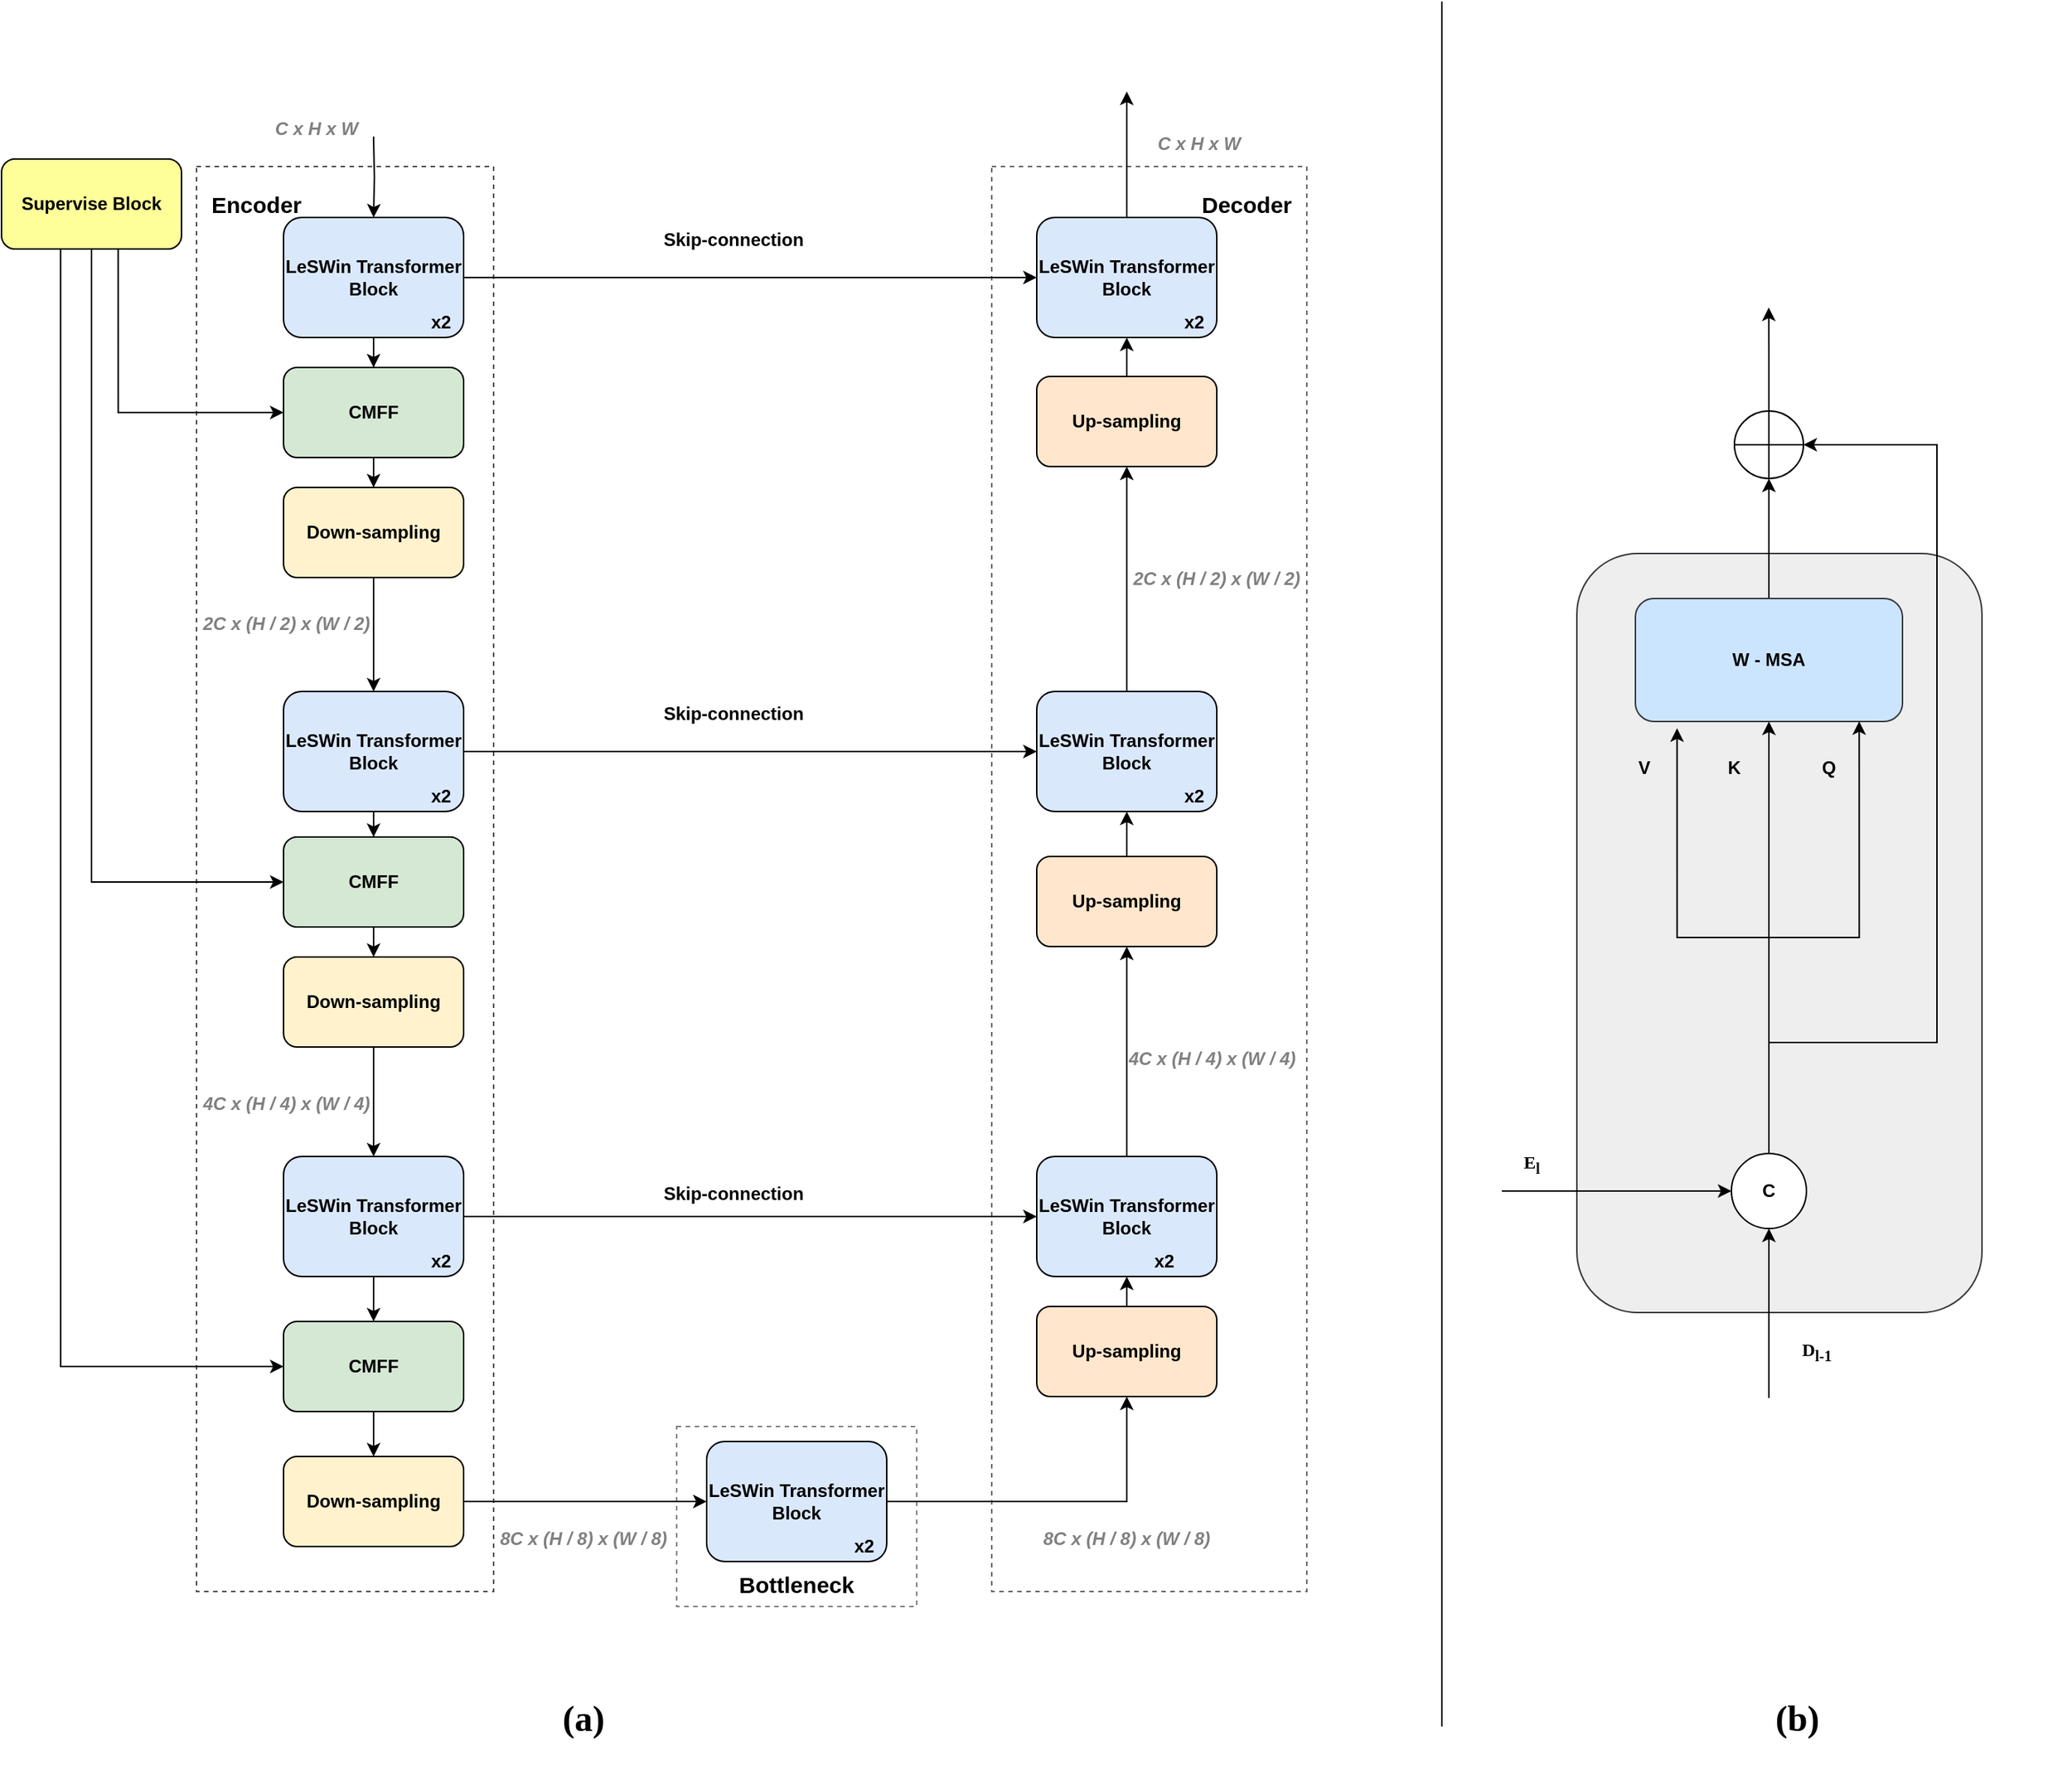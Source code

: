 <mxfile version="15.7.0" type="github">
  <diagram id="IXwqXhgnDkeGvteRUH3C" name="第 1 页">
    <mxGraphModel dx="2557" dy="2081" grid="1" gridSize="10" guides="1" tooltips="1" connect="1" arrows="1" fold="1" page="1" pageScale="1" pageWidth="827" pageHeight="1169" math="0" shadow="0">
      <root>
        <mxCell id="0" />
        <mxCell id="1" parent="0" />
        <mxCell id="qP3GUEBRzNVfUEcZbBKY-33" value="" style="rounded=1;whiteSpace=wrap;html=1;strokeColor=#36393d;fillColor=#eeeeee;fontStyle=1" vertex="1" parent="1">
          <mxGeometry x="1010" y="278" width="270" height="506" as="geometry" />
        </mxCell>
        <mxCell id="MLV8fCWVCvASni8vyX7m-54" value="" style="rounded=0;whiteSpace=wrap;html=1;shadow=0;glass=0;labelBackgroundColor=none;sketch=0;fontColor=default;strokeColor=#4D4D4D;fillColor=none;dashed=1;fontStyle=1" parent="1" vertex="1">
          <mxGeometry x="90" y="20" width="198" height="950" as="geometry" />
        </mxCell>
        <mxCell id="MLV8fCWVCvASni8vyX7m-61" value="" style="rounded=0;whiteSpace=wrap;html=1;shadow=0;glass=0;labelBackgroundColor=none;sketch=0;fontColor=default;strokeColor=#808080;fillColor=none;dashed=1;fontStyle=1" parent="1" vertex="1">
          <mxGeometry x="410" y="860" width="160" height="120" as="geometry" />
        </mxCell>
        <mxCell id="MLV8fCWVCvASni8vyX7m-59" value="" style="rounded=0;whiteSpace=wrap;html=1;shadow=0;glass=0;labelBackgroundColor=none;sketch=0;fontColor=default;strokeColor=#666666;fillColor=none;dashed=1;fontStyle=1" parent="1" vertex="1">
          <mxGeometry x="620" y="20" width="210" height="950" as="geometry" />
        </mxCell>
        <mxCell id="MLV8fCWVCvASni8vyX7m-4" value="" style="edgeStyle=orthogonalEdgeStyle;rounded=0;orthogonalLoop=1;jettySize=auto;html=1;fontColor=default;strokeColor=default;labelBackgroundColor=default;fontStyle=1" parent="1" target="MLV8fCWVCvASni8vyX7m-3" edge="1">
          <mxGeometry relative="1" as="geometry">
            <mxPoint x="208" as="sourcePoint" />
          </mxGeometry>
        </mxCell>
        <mxCell id="MLV8fCWVCvASni8vyX7m-51" style="edgeStyle=orthogonalEdgeStyle;rounded=0;orthogonalLoop=1;jettySize=auto;html=1;exitX=1;exitY=0.5;exitDx=0;exitDy=0;labelBackgroundColor=default;fontColor=default;startArrow=none;startFill=0;endArrow=classic;endFill=1;strokeColor=default;fontStyle=1" parent="1" source="MLV8fCWVCvASni8vyX7m-3" target="MLV8fCWVCvASni8vyX7m-34" edge="1">
          <mxGeometry relative="1" as="geometry" />
        </mxCell>
        <mxCell id="qP3GUEBRzNVfUEcZbBKY-15" value="" style="edgeStyle=orthogonalEdgeStyle;rounded=0;orthogonalLoop=1;jettySize=auto;html=1;fontStyle=1" edge="1" parent="1" source="MLV8fCWVCvASni8vyX7m-3" target="qP3GUEBRzNVfUEcZbBKY-14">
          <mxGeometry relative="1" as="geometry" />
        </mxCell>
        <mxCell id="MLV8fCWVCvASni8vyX7m-3" value="&lt;span&gt;LeSWin Transformer Block&lt;/span&gt;" style="rounded=1;whiteSpace=wrap;html=1;fillColor=#dae8fc;strokeColor=#000000;shadow=0;glass=0;sketch=0;labelBackgroundColor=none;fontColor=default;fontStyle=1" parent="1" vertex="1">
          <mxGeometry x="148" y="54" width="120" height="80" as="geometry" />
        </mxCell>
        <mxCell id="MLV8fCWVCvASni8vyX7m-5" value="x2" style="text;html=1;strokeColor=none;fillColor=none;align=center;verticalAlign=middle;whiteSpace=wrap;rounded=0;shadow=0;glass=0;sketch=0;fontColor=default;labelBackgroundColor=none;fontStyle=1" parent="1" vertex="1">
          <mxGeometry x="238" y="114" width="30" height="20" as="geometry" />
        </mxCell>
        <mxCell id="MLV8fCWVCvASni8vyX7m-52" style="edgeStyle=orthogonalEdgeStyle;rounded=0;orthogonalLoop=1;jettySize=auto;html=1;exitX=1;exitY=0.5;exitDx=0;exitDy=0;entryX=0;entryY=0.5;entryDx=0;entryDy=0;labelBackgroundColor=default;fontColor=default;startArrow=none;startFill=0;endArrow=classic;endFill=1;strokeColor=default;fontStyle=1" parent="1" source="MLV8fCWVCvASni8vyX7m-6" target="MLV8fCWVCvASni8vyX7m-32" edge="1">
          <mxGeometry relative="1" as="geometry" />
        </mxCell>
        <mxCell id="qP3GUEBRzNVfUEcZbBKY-18" value="" style="edgeStyle=orthogonalEdgeStyle;rounded=0;orthogonalLoop=1;jettySize=auto;html=1;fontStyle=1" edge="1" parent="1" source="MLV8fCWVCvASni8vyX7m-6" target="qP3GUEBRzNVfUEcZbBKY-17">
          <mxGeometry relative="1" as="geometry" />
        </mxCell>
        <mxCell id="MLV8fCWVCvASni8vyX7m-53" style="edgeStyle=orthogonalEdgeStyle;rounded=0;orthogonalLoop=1;jettySize=auto;html=1;exitX=1;exitY=0.5;exitDx=0;exitDy=0;entryX=0;entryY=0.5;entryDx=0;entryDy=0;labelBackgroundColor=default;fontColor=default;startArrow=none;startFill=0;endArrow=classic;endFill=1;strokeColor=default;fontStyle=1" parent="1" source="MLV8fCWVCvASni8vyX7m-10" target="MLV8fCWVCvASni8vyX7m-30" edge="1">
          <mxGeometry relative="1" as="geometry" />
        </mxCell>
        <mxCell id="qP3GUEBRzNVfUEcZbBKY-25" value="" style="edgeStyle=orthogonalEdgeStyle;rounded=0;orthogonalLoop=1;jettySize=auto;html=1;fontStyle=1" edge="1" parent="1" source="MLV8fCWVCvASni8vyX7m-10" target="qP3GUEBRzNVfUEcZbBKY-24">
          <mxGeometry relative="1" as="geometry" />
        </mxCell>
        <mxCell id="MLV8fCWVCvASni8vyX7m-10" value="&lt;span&gt;LeSWin Transformer Block&lt;/span&gt;" style="rounded=1;whiteSpace=wrap;html=1;fillColor=#dae8fc;strokeColor=default;shadow=0;glass=0;sketch=0;labelBackgroundColor=none;fontColor=default;fontStyle=1" parent="1" vertex="1">
          <mxGeometry x="148" y="680" width="120" height="80" as="geometry" />
        </mxCell>
        <mxCell id="MLV8fCWVCvASni8vyX7m-11" value="x2" style="text;html=1;strokeColor=none;fillColor=none;align=center;verticalAlign=middle;whiteSpace=wrap;rounded=0;shadow=0;glass=0;sketch=0;fontColor=default;labelBackgroundColor=none;fontStyle=1" parent="1" vertex="1">
          <mxGeometry x="238" y="740" width="30" height="20" as="geometry" />
        </mxCell>
        <mxCell id="MLV8fCWVCvASni8vyX7m-21" style="edgeStyle=orthogonalEdgeStyle;rounded=0;orthogonalLoop=1;jettySize=auto;html=1;exitX=0.5;exitY=1;exitDx=0;exitDy=0;labelBackgroundColor=default;fontColor=default;strokeColor=default;fontStyle=1" parent="1" source="MLV8fCWVCvASni8vyX7m-13" target="MLV8fCWVCvASni8vyX7m-6" edge="1">
          <mxGeometry relative="1" as="geometry" />
        </mxCell>
        <mxCell id="MLV8fCWVCvASni8vyX7m-13" value="Down-sampling" style="rounded=1;whiteSpace=wrap;html=1;shadow=0;glass=0;labelBackgroundColor=none;sketch=0;strokeColor=#000000;fillColor=#fff2cc;fontColor=default;fontStyle=1" parent="1" vertex="1">
          <mxGeometry x="148" y="234" width="120" height="60" as="geometry" />
        </mxCell>
        <mxCell id="MLV8fCWVCvASni8vyX7m-20" style="edgeStyle=orthogonalEdgeStyle;rounded=0;orthogonalLoop=1;jettySize=auto;html=1;exitX=0.5;exitY=1;exitDx=0;exitDy=0;labelBackgroundColor=default;fontColor=default;strokeColor=default;fontStyle=1" parent="1" source="MLV8fCWVCvASni8vyX7m-15" target="MLV8fCWVCvASni8vyX7m-10" edge="1">
          <mxGeometry relative="1" as="geometry" />
        </mxCell>
        <mxCell id="MLV8fCWVCvASni8vyX7m-15" value="Down-sampling" style="rounded=1;whiteSpace=wrap;html=1;shadow=0;glass=0;labelBackgroundColor=none;sketch=0;strokeColor=#000000;fillColor=#fff2cc;fontColor=default;fontStyle=1" parent="1" vertex="1">
          <mxGeometry x="148" y="547" width="120" height="60" as="geometry" />
        </mxCell>
        <mxCell id="MLV8fCWVCvASni8vyX7m-27" style="edgeStyle=orthogonalEdgeStyle;rounded=0;orthogonalLoop=1;jettySize=auto;html=1;exitX=1;exitY=0.5;exitDx=0;exitDy=0;labelBackgroundColor=default;fontColor=default;startArrow=none;startFill=0;endArrow=classic;endFill=1;strokeColor=default;fontStyle=1" parent="1" source="MLV8fCWVCvASni8vyX7m-18" target="MLV8fCWVCvASni8vyX7m-25" edge="1">
          <mxGeometry relative="1" as="geometry" />
        </mxCell>
        <mxCell id="MLV8fCWVCvASni8vyX7m-18" value="Down-sampling" style="rounded=1;whiteSpace=wrap;html=1;shadow=0;glass=0;labelBackgroundColor=none;sketch=0;strokeColor=#000000;fillColor=#fff2cc;fontColor=default;fontStyle=1" parent="1" vertex="1">
          <mxGeometry x="148" y="880" width="120" height="60" as="geometry" />
        </mxCell>
        <mxCell id="MLV8fCWVCvASni8vyX7m-22" value="&lt;i&gt;&lt;font&gt;C x H x W&lt;/font&gt;&lt;/i&gt;" style="text;html=1;strokeColor=none;fillColor=none;align=center;verticalAlign=middle;whiteSpace=wrap;rounded=0;shadow=0;glass=0;labelBackgroundColor=none;sketch=0;fontColor=#808080;fontStyle=1" parent="1" vertex="1">
          <mxGeometry x="140" y="-20" width="60" height="30" as="geometry" />
        </mxCell>
        <mxCell id="MLV8fCWVCvASni8vyX7m-29" style="edgeStyle=orthogonalEdgeStyle;rounded=0;orthogonalLoop=1;jettySize=auto;html=1;exitX=1;exitY=0.5;exitDx=0;exitDy=0;labelBackgroundColor=default;fontColor=default;startArrow=none;startFill=0;endArrow=classic;endFill=1;strokeColor=default;fontStyle=1" parent="1" source="MLV8fCWVCvASni8vyX7m-25" target="MLV8fCWVCvASni8vyX7m-28" edge="1">
          <mxGeometry relative="1" as="geometry" />
        </mxCell>
        <mxCell id="MLV8fCWVCvASni8vyX7m-25" value="&lt;span&gt;LeSWin Transformer Block&lt;/span&gt;" style="rounded=1;whiteSpace=wrap;html=1;fillColor=#dae8fc;strokeColor=default;shadow=0;glass=0;sketch=0;labelBackgroundColor=none;fontColor=default;fontStyle=1" parent="1" vertex="1">
          <mxGeometry x="430" y="870" width="120" height="80" as="geometry" />
        </mxCell>
        <mxCell id="MLV8fCWVCvASni8vyX7m-26" value="x2" style="text;html=1;strokeColor=none;fillColor=none;align=center;verticalAlign=middle;whiteSpace=wrap;rounded=0;shadow=0;glass=0;sketch=0;fontColor=default;labelBackgroundColor=none;fontStyle=1" parent="1" vertex="1">
          <mxGeometry x="520" y="930" width="30" height="20" as="geometry" />
        </mxCell>
        <mxCell id="MLV8fCWVCvASni8vyX7m-37" style="edgeStyle=orthogonalEdgeStyle;rounded=0;orthogonalLoop=1;jettySize=auto;html=1;exitX=0.5;exitY=0;exitDx=0;exitDy=0;entryX=0.5;entryY=1;entryDx=0;entryDy=0;labelBackgroundColor=default;fontColor=default;startArrow=none;startFill=0;endArrow=classic;endFill=1;strokeColor=default;fontStyle=1" parent="1" source="MLV8fCWVCvASni8vyX7m-28" target="MLV8fCWVCvASni8vyX7m-30" edge="1">
          <mxGeometry relative="1" as="geometry" />
        </mxCell>
        <mxCell id="MLV8fCWVCvASni8vyX7m-28" value="Up-sampling" style="rounded=1;whiteSpace=wrap;html=1;shadow=0;glass=0;labelBackgroundColor=none;sketch=0;strokeColor=#000000;fillColor=#ffe6cc;fontColor=default;fontStyle=1" parent="1" vertex="1">
          <mxGeometry x="650" y="780" width="120" height="60" as="geometry" />
        </mxCell>
        <mxCell id="MLV8fCWVCvASni8vyX7m-39" style="edgeStyle=orthogonalEdgeStyle;rounded=0;orthogonalLoop=1;jettySize=auto;html=1;exitX=0.5;exitY=0;exitDx=0;exitDy=0;labelBackgroundColor=default;fontColor=default;startArrow=none;startFill=0;endArrow=classic;endFill=1;strokeColor=default;fontStyle=1" parent="1" source="MLV8fCWVCvASni8vyX7m-30" target="MLV8fCWVCvASni8vyX7m-38" edge="1">
          <mxGeometry relative="1" as="geometry" />
        </mxCell>
        <mxCell id="MLV8fCWVCvASni8vyX7m-30" value="&lt;span&gt;LeSWin Transformer Block&lt;/span&gt;" style="rounded=1;whiteSpace=wrap;html=1;fillColor=#dae8fc;strokeColor=default;shadow=0;glass=0;sketch=0;labelBackgroundColor=none;fontColor=default;fontStyle=1" parent="1" vertex="1">
          <mxGeometry x="650" y="680" width="120" height="80" as="geometry" />
        </mxCell>
        <mxCell id="MLV8fCWVCvASni8vyX7m-31" value="x2" style="text;html=1;strokeColor=none;fillColor=none;align=center;verticalAlign=middle;whiteSpace=wrap;rounded=0;shadow=0;glass=0;sketch=0;fontColor=default;labelBackgroundColor=none;fontStyle=1" parent="1" vertex="1">
          <mxGeometry x="720" y="740" width="30" height="20" as="geometry" />
        </mxCell>
        <mxCell id="MLV8fCWVCvASni8vyX7m-43" style="edgeStyle=orthogonalEdgeStyle;rounded=0;orthogonalLoop=1;jettySize=auto;html=1;exitX=0.5;exitY=0;exitDx=0;exitDy=0;entryX=0.5;entryY=1;entryDx=0;entryDy=0;labelBackgroundColor=default;fontColor=default;startArrow=none;startFill=0;endArrow=classic;endFill=1;strokeColor=default;fontStyle=1" parent="1" source="MLV8fCWVCvASni8vyX7m-32" target="MLV8fCWVCvASni8vyX7m-41" edge="1">
          <mxGeometry relative="1" as="geometry" />
        </mxCell>
        <mxCell id="MLV8fCWVCvASni8vyX7m-32" value="&lt;span&gt;LeSWin Transformer Block&lt;/span&gt;" style="rounded=1;whiteSpace=wrap;html=1;fillColor=#dae8fc;strokeColor=default;shadow=0;glass=0;sketch=0;labelBackgroundColor=none;fontColor=default;fontStyle=1" parent="1" vertex="1">
          <mxGeometry x="650" y="370" width="120" height="80" as="geometry" />
        </mxCell>
        <mxCell id="MLV8fCWVCvASni8vyX7m-33" value="x2" style="text;html=1;strokeColor=none;fillColor=none;align=center;verticalAlign=middle;whiteSpace=wrap;rounded=0;shadow=0;glass=0;sketch=0;fontColor=default;labelBackgroundColor=none;fontStyle=1" parent="1" vertex="1">
          <mxGeometry x="740" y="430" width="30" height="20" as="geometry" />
        </mxCell>
        <mxCell id="MLV8fCWVCvASni8vyX7m-44" style="edgeStyle=orthogonalEdgeStyle;rounded=0;orthogonalLoop=1;jettySize=auto;html=1;exitX=0.5;exitY=0;exitDx=0;exitDy=0;labelBackgroundColor=default;fontColor=default;startArrow=none;startFill=0;endArrow=classic;endFill=1;strokeColor=default;fontStyle=1" parent="1" source="MLV8fCWVCvASni8vyX7m-34" edge="1">
          <mxGeometry relative="1" as="geometry">
            <mxPoint x="710" y="-30" as="targetPoint" />
          </mxGeometry>
        </mxCell>
        <mxCell id="MLV8fCWVCvASni8vyX7m-34" value="&lt;span&gt;LeSWin Transformer Block&lt;/span&gt;" style="rounded=1;whiteSpace=wrap;html=1;fillColor=#dae8fc;strokeColor=default;shadow=0;glass=0;sketch=0;labelBackgroundColor=none;fontColor=default;fontStyle=1" parent="1" vertex="1">
          <mxGeometry x="650" y="54" width="120" height="80" as="geometry" />
        </mxCell>
        <mxCell id="MLV8fCWVCvASni8vyX7m-35" value="x2" style="text;html=1;strokeColor=none;fillColor=none;align=center;verticalAlign=middle;whiteSpace=wrap;rounded=0;shadow=0;glass=0;sketch=0;fontColor=default;labelBackgroundColor=none;fontStyle=1" parent="1" vertex="1">
          <mxGeometry x="740" y="114" width="30" height="20" as="geometry" />
        </mxCell>
        <mxCell id="MLV8fCWVCvASni8vyX7m-40" style="edgeStyle=orthogonalEdgeStyle;rounded=0;orthogonalLoop=1;jettySize=auto;html=1;exitX=0.5;exitY=0;exitDx=0;exitDy=0;entryX=0.5;entryY=1;entryDx=0;entryDy=0;labelBackgroundColor=default;fontColor=default;startArrow=none;startFill=0;endArrow=classic;endFill=1;strokeColor=default;fontStyle=1" parent="1" source="MLV8fCWVCvASni8vyX7m-38" target="MLV8fCWVCvASni8vyX7m-32" edge="1">
          <mxGeometry relative="1" as="geometry" />
        </mxCell>
        <mxCell id="MLV8fCWVCvASni8vyX7m-38" value="Up-sampling" style="rounded=1;whiteSpace=wrap;html=1;shadow=0;glass=0;labelBackgroundColor=none;sketch=0;strokeColor=#000000;fillColor=#ffe6cc;fontColor=default;fontStyle=1" parent="1" vertex="1">
          <mxGeometry x="650" y="480" width="120" height="60" as="geometry" />
        </mxCell>
        <mxCell id="MLV8fCWVCvASni8vyX7m-42" style="edgeStyle=orthogonalEdgeStyle;rounded=0;orthogonalLoop=1;jettySize=auto;html=1;exitX=0.5;exitY=0;exitDx=0;exitDy=0;entryX=0.5;entryY=1;entryDx=0;entryDy=0;labelBackgroundColor=default;fontColor=default;startArrow=none;startFill=0;endArrow=classic;endFill=1;strokeColor=default;fontStyle=1" parent="1" source="MLV8fCWVCvASni8vyX7m-41" target="MLV8fCWVCvASni8vyX7m-34" edge="1">
          <mxGeometry relative="1" as="geometry" />
        </mxCell>
        <mxCell id="MLV8fCWVCvASni8vyX7m-41" value="&lt;span&gt;Up-sampling&lt;/span&gt;" style="rounded=1;whiteSpace=wrap;html=1;shadow=0;glass=0;labelBackgroundColor=none;sketch=0;strokeColor=#000000;fillColor=#ffe6cc;fontColor=default;fontStyle=1" parent="1" vertex="1">
          <mxGeometry x="650" y="160" width="120" height="60" as="geometry" />
        </mxCell>
        <mxCell id="MLV8fCWVCvASni8vyX7m-57" value="&lt;span&gt;&lt;font style=&quot;font-size: 15px&quot;&gt;Encoder&lt;/font&gt;&lt;/span&gt;" style="text;html=1;strokeColor=none;fillColor=none;align=center;verticalAlign=middle;whiteSpace=wrap;rounded=0;shadow=0;glass=0;dashed=1;labelBackgroundColor=none;sketch=0;fontColor=default;fontStyle=1" parent="1" vertex="1">
          <mxGeometry x="90" y="20" width="80" height="50" as="geometry" />
        </mxCell>
        <mxCell id="MLV8fCWVCvASni8vyX7m-60" value="&lt;span&gt;&lt;font style=&quot;font-size: 15px&quot;&gt;Decoder&lt;/font&gt;&lt;/span&gt;" style="text;html=1;strokeColor=none;fillColor=none;align=center;verticalAlign=middle;whiteSpace=wrap;rounded=0;shadow=0;glass=0;dashed=1;labelBackgroundColor=none;sketch=0;fontColor=default;fontStyle=1" parent="1" vertex="1">
          <mxGeometry x="750" y="20" width="80" height="50" as="geometry" />
        </mxCell>
        <mxCell id="MLV8fCWVCvASni8vyX7m-62" value="&lt;span style=&quot;font-size: 15px&quot;&gt;&lt;span&gt;Bottleneck&lt;/span&gt;&lt;/span&gt;" style="text;html=1;strokeColor=none;fillColor=none;align=center;verticalAlign=middle;whiteSpace=wrap;rounded=0;shadow=0;glass=0;dashed=1;labelBackgroundColor=none;sketch=0;fontColor=default;fontStyle=1" parent="1" vertex="1">
          <mxGeometry x="450" y="950" width="80" height="30" as="geometry" />
        </mxCell>
        <mxCell id="qP3GUEBRzNVfUEcZbBKY-1" value="&lt;i&gt;&lt;font&gt;&lt;span&gt;2C x (H / 2) x (W / 2)&lt;/span&gt;&lt;/font&gt;&lt;/i&gt;" style="text;html=1;strokeColor=none;fillColor=none;align=center;verticalAlign=middle;whiteSpace=wrap;rounded=0;shadow=0;glass=0;labelBackgroundColor=none;sketch=0;fontColor=#808080;fontStyle=1" vertex="1" parent="1">
          <mxGeometry x="90" y="310" width="120" height="30" as="geometry" />
        </mxCell>
        <mxCell id="qP3GUEBRzNVfUEcZbBKY-3" value="&lt;i&gt;&lt;font&gt;4C x (H / 4) x (W / 4)&lt;/font&gt;&lt;/i&gt;" style="text;html=1;strokeColor=none;fillColor=none;align=center;verticalAlign=middle;whiteSpace=wrap;rounded=0;shadow=0;glass=0;labelBackgroundColor=none;sketch=0;fontColor=#808080;fontStyle=1" vertex="1" parent="1">
          <mxGeometry x="90" y="630" width="120" height="30" as="geometry" />
        </mxCell>
        <mxCell id="qP3GUEBRzNVfUEcZbBKY-4" value="&lt;i&gt;&lt;font&gt;8C x (H / 8) x (W / 8)&lt;/font&gt;&lt;/i&gt;" style="text;html=1;strokeColor=none;fillColor=none;align=center;verticalAlign=middle;whiteSpace=wrap;rounded=0;shadow=0;glass=0;labelBackgroundColor=none;sketch=0;fontColor=#808080;fontStyle=1" vertex="1" parent="1">
          <mxGeometry x="288" y="920" width="120" height="30" as="geometry" />
        </mxCell>
        <mxCell id="qP3GUEBRzNVfUEcZbBKY-6" value="&lt;i&gt;&lt;font&gt;4C x (H / 4) x (W / 4)&lt;/font&gt;&lt;/i&gt;" style="text;html=1;strokeColor=none;fillColor=none;align=center;verticalAlign=middle;whiteSpace=wrap;rounded=0;shadow=0;glass=0;labelBackgroundColor=none;sketch=0;fontColor=#808080;fontStyle=1" vertex="1" parent="1">
          <mxGeometry x="707" y="600" width="120" height="30" as="geometry" />
        </mxCell>
        <mxCell id="qP3GUEBRzNVfUEcZbBKY-7" value="&lt;i&gt;&lt;font&gt;2C x (H / 2) x (W / 2)&lt;/font&gt;&lt;/i&gt;" style="text;html=1;strokeColor=none;fillColor=none;align=center;verticalAlign=middle;whiteSpace=wrap;rounded=0;shadow=0;glass=0;labelBackgroundColor=none;sketch=0;fontColor=#808080;fontStyle=1" vertex="1" parent="1">
          <mxGeometry x="710" y="280" width="120" height="30" as="geometry" />
        </mxCell>
        <mxCell id="qP3GUEBRzNVfUEcZbBKY-8" value="&lt;i&gt;&lt;font&gt;C x H x W&amp;nbsp;&lt;/font&gt;&lt;/i&gt;" style="text;html=1;strokeColor=none;fillColor=none;align=center;verticalAlign=middle;whiteSpace=wrap;rounded=0;shadow=0;glass=0;labelBackgroundColor=none;sketch=0;fontColor=#808080;fontStyle=1" vertex="1" parent="1">
          <mxGeometry x="700" y="-10" width="120" height="30" as="geometry" />
        </mxCell>
        <mxCell id="qP3GUEBRzNVfUEcZbBKY-9" value="&lt;span&gt;Skip-connection&lt;/span&gt;" style="text;html=1;strokeColor=none;fillColor=none;align=center;verticalAlign=middle;whiteSpace=wrap;rounded=0;fontStyle=1" vertex="1" parent="1">
          <mxGeometry x="388" y="370" width="120" height="30" as="geometry" />
        </mxCell>
        <mxCell id="qP3GUEBRzNVfUEcZbBKY-10" value="Skip-connection" style="text;html=1;strokeColor=none;fillColor=none;align=center;verticalAlign=middle;whiteSpace=wrap;rounded=0;fontStyle=1" vertex="1" parent="1">
          <mxGeometry x="388" y="690" width="120" height="30" as="geometry" />
        </mxCell>
        <mxCell id="qP3GUEBRzNVfUEcZbBKY-11" value="&lt;span&gt;Skip-connection&lt;/span&gt;" style="text;html=1;strokeColor=none;fillColor=none;align=center;verticalAlign=middle;whiteSpace=wrap;rounded=0;fontStyle=1" vertex="1" parent="1">
          <mxGeometry x="388" y="54" width="120" height="30" as="geometry" />
        </mxCell>
        <mxCell id="qP3GUEBRzNVfUEcZbBKY-13" value="" style="endArrow=none;html=1;rounded=0;fontStyle=1" edge="1" parent="1">
          <mxGeometry width="50" height="50" relative="1" as="geometry">
            <mxPoint x="920" y="1060" as="sourcePoint" />
            <mxPoint x="920" y="-90" as="targetPoint" />
          </mxGeometry>
        </mxCell>
        <mxCell id="qP3GUEBRzNVfUEcZbBKY-16" value="" style="edgeStyle=orthogonalEdgeStyle;rounded=0;orthogonalLoop=1;jettySize=auto;html=1;fontStyle=1" edge="1" parent="1" source="qP3GUEBRzNVfUEcZbBKY-14" target="MLV8fCWVCvASni8vyX7m-13">
          <mxGeometry relative="1" as="geometry" />
        </mxCell>
        <mxCell id="qP3GUEBRzNVfUEcZbBKY-28" style="edgeStyle=orthogonalEdgeStyle;rounded=0;orthogonalLoop=1;jettySize=auto;html=1;exitX=0;exitY=0.5;exitDx=0;exitDy=0;startArrow=classic;startFill=1;endArrow=none;endFill=0;entryX=0.648;entryY=1.007;entryDx=0;entryDy=0;entryPerimeter=0;fontStyle=1" edge="1" parent="1" source="qP3GUEBRzNVfUEcZbBKY-14" target="qP3GUEBRzNVfUEcZbBKY-31">
          <mxGeometry relative="1" as="geometry">
            <mxPoint x="50" y="40" as="targetPoint" />
          </mxGeometry>
        </mxCell>
        <mxCell id="qP3GUEBRzNVfUEcZbBKY-14" value="&lt;span&gt;CMFF&lt;/span&gt;" style="rounded=1;whiteSpace=wrap;html=1;shadow=0;glass=0;labelBackgroundColor=none;sketch=0;strokeColor=#000000;fillColor=#d5e8d4;fontStyle=1" vertex="1" parent="1">
          <mxGeometry x="148" y="154" width="120" height="60" as="geometry" />
        </mxCell>
        <mxCell id="qP3GUEBRzNVfUEcZbBKY-20" style="edgeStyle=orthogonalEdgeStyle;rounded=0;orthogonalLoop=1;jettySize=auto;html=1;exitX=0.5;exitY=1;exitDx=0;exitDy=0;entryX=0.5;entryY=0;entryDx=0;entryDy=0;fontStyle=1" edge="1" parent="1" source="qP3GUEBRzNVfUEcZbBKY-17" target="MLV8fCWVCvASni8vyX7m-15">
          <mxGeometry relative="1" as="geometry" />
        </mxCell>
        <mxCell id="qP3GUEBRzNVfUEcZbBKY-29" style="edgeStyle=orthogonalEdgeStyle;rounded=0;orthogonalLoop=1;jettySize=auto;html=1;exitX=0;exitY=0.5;exitDx=0;exitDy=0;startArrow=classic;startFill=1;endArrow=none;endFill=0;entryX=0.5;entryY=1;entryDx=0;entryDy=0;fontStyle=1" edge="1" parent="1" source="qP3GUEBRzNVfUEcZbBKY-17" target="qP3GUEBRzNVfUEcZbBKY-31">
          <mxGeometry relative="1" as="geometry">
            <mxPoint x="30" y="40" as="targetPoint" />
          </mxGeometry>
        </mxCell>
        <mxCell id="qP3GUEBRzNVfUEcZbBKY-17" value="CMFF" style="rounded=1;whiteSpace=wrap;html=1;shadow=0;glass=0;labelBackgroundColor=none;sketch=0;strokeColor=#000000;fillColor=#d5e8d4;fontStyle=1" vertex="1" parent="1">
          <mxGeometry x="148" y="467" width="120" height="60" as="geometry" />
        </mxCell>
        <mxCell id="qP3GUEBRzNVfUEcZbBKY-22" value="" style="group;fontStyle=1" vertex="1" connectable="0" parent="1">
          <mxGeometry x="148" y="370" width="120" height="80" as="geometry" />
        </mxCell>
        <mxCell id="qP3GUEBRzNVfUEcZbBKY-23" value="" style="group;fontStyle=1" vertex="1" connectable="0" parent="qP3GUEBRzNVfUEcZbBKY-22">
          <mxGeometry width="120" height="80" as="geometry" />
        </mxCell>
        <mxCell id="MLV8fCWVCvASni8vyX7m-6" value="&lt;span&gt;LeSWin Transformer Block&lt;/span&gt;" style="rounded=1;whiteSpace=wrap;html=1;fillColor=#dae8fc;strokeColor=#000000;shadow=0;glass=0;sketch=0;labelBackgroundColor=none;fontColor=default;fontStyle=1" parent="qP3GUEBRzNVfUEcZbBKY-23" vertex="1">
          <mxGeometry width="120" height="80" as="geometry" />
        </mxCell>
        <mxCell id="MLV8fCWVCvASni8vyX7m-7" value="x2" style="text;html=1;strokeColor=none;fillColor=none;align=center;verticalAlign=middle;whiteSpace=wrap;rounded=0;shadow=0;glass=0;sketch=0;fontColor=default;labelBackgroundColor=none;fontStyle=1" parent="qP3GUEBRzNVfUEcZbBKY-23" vertex="1">
          <mxGeometry x="90" y="60" width="30" height="20" as="geometry" />
        </mxCell>
        <mxCell id="qP3GUEBRzNVfUEcZbBKY-26" value="" style="edgeStyle=orthogonalEdgeStyle;rounded=0;orthogonalLoop=1;jettySize=auto;html=1;fontStyle=1" edge="1" parent="1" source="qP3GUEBRzNVfUEcZbBKY-24" target="MLV8fCWVCvASni8vyX7m-18">
          <mxGeometry relative="1" as="geometry" />
        </mxCell>
        <mxCell id="qP3GUEBRzNVfUEcZbBKY-30" style="edgeStyle=orthogonalEdgeStyle;rounded=0;orthogonalLoop=1;jettySize=auto;html=1;exitX=0;exitY=0.5;exitDx=0;exitDy=0;startArrow=classic;startFill=1;endArrow=none;endFill=0;entryX=0.328;entryY=0.993;entryDx=0;entryDy=0;entryPerimeter=0;fontStyle=1" edge="1" parent="1" source="qP3GUEBRzNVfUEcZbBKY-24" target="qP3GUEBRzNVfUEcZbBKY-31">
          <mxGeometry relative="1" as="geometry">
            <mxPoint x="10" y="40" as="targetPoint" />
          </mxGeometry>
        </mxCell>
        <mxCell id="qP3GUEBRzNVfUEcZbBKY-24" value="CMFF" style="rounded=1;whiteSpace=wrap;html=1;shadow=0;glass=0;labelBackgroundColor=none;sketch=0;strokeColor=#000000;fillColor=#d5e8d4;fontStyle=1" vertex="1" parent="1">
          <mxGeometry x="148" y="790" width="120" height="60" as="geometry" />
        </mxCell>
        <mxCell id="qP3GUEBRzNVfUEcZbBKY-5" value="&lt;i&gt;&lt;font&gt;8C x (H / 8) x (W / 8)&lt;/font&gt;&lt;/i&gt;" style="text;html=1;strokeColor=none;fillColor=none;align=center;verticalAlign=middle;whiteSpace=wrap;rounded=0;shadow=0;glass=0;labelBackgroundColor=none;sketch=0;fontColor=#808080;fontStyle=1" vertex="1" parent="1">
          <mxGeometry x="650" y="920" width="120" height="30" as="geometry" />
        </mxCell>
        <mxCell id="qP3GUEBRzNVfUEcZbBKY-31" value="Supervise Block" style="rounded=1;whiteSpace=wrap;html=1;strokeColor=#000000;fillColor=#FFFF99;fontStyle=1" vertex="1" parent="1">
          <mxGeometry x="-40" y="15" width="120" height="60" as="geometry" />
        </mxCell>
        <mxCell id="qP3GUEBRzNVfUEcZbBKY-43" value="" style="edgeStyle=orthogonalEdgeStyle;rounded=0;orthogonalLoop=1;jettySize=auto;html=1;startArrow=none;startFill=0;endArrow=classic;endFill=1;fontStyle=1" edge="1" parent="1" source="qP3GUEBRzNVfUEcZbBKY-34" target="qP3GUEBRzNVfUEcZbBKY-42">
          <mxGeometry relative="1" as="geometry" />
        </mxCell>
        <mxCell id="qP3GUEBRzNVfUEcZbBKY-34" value="W - MSA" style="rounded=1;whiteSpace=wrap;html=1;strokeColor=#36393d;fillColor=#cce5ff;fontStyle=1" vertex="1" parent="1">
          <mxGeometry x="1049" y="308" width="178" height="82" as="geometry" />
        </mxCell>
        <mxCell id="qP3GUEBRzNVfUEcZbBKY-36" style="edgeStyle=orthogonalEdgeStyle;rounded=0;orthogonalLoop=1;jettySize=auto;html=1;exitX=0.5;exitY=0;exitDx=0;exitDy=0;entryX=0.5;entryY=1;entryDx=0;entryDy=0;startArrow=none;startFill=0;endArrow=classic;endFill=1;fontStyle=1" edge="1" parent="1" source="qP3GUEBRzNVfUEcZbBKY-35" target="qP3GUEBRzNVfUEcZbBKY-34">
          <mxGeometry relative="1" as="geometry" />
        </mxCell>
        <mxCell id="qP3GUEBRzNVfUEcZbBKY-37" style="edgeStyle=orthogonalEdgeStyle;rounded=0;orthogonalLoop=1;jettySize=auto;html=1;exitX=0.5;exitY=1;exitDx=0;exitDy=0;startArrow=classic;startFill=1;endArrow=none;endFill=0;fontStyle=1" edge="1" parent="1" source="qP3GUEBRzNVfUEcZbBKY-35">
          <mxGeometry relative="1" as="geometry">
            <mxPoint x="1138" y="841" as="targetPoint" />
          </mxGeometry>
        </mxCell>
        <mxCell id="qP3GUEBRzNVfUEcZbBKY-38" style="edgeStyle=orthogonalEdgeStyle;rounded=0;orthogonalLoop=1;jettySize=auto;html=1;exitX=0;exitY=0.5;exitDx=0;exitDy=0;startArrow=classic;startFill=1;endArrow=none;endFill=0;fontStyle=1" edge="1" parent="1" source="qP3GUEBRzNVfUEcZbBKY-35">
          <mxGeometry relative="1" as="geometry">
            <mxPoint x="960" y="703" as="targetPoint" />
          </mxGeometry>
        </mxCell>
        <mxCell id="qP3GUEBRzNVfUEcZbBKY-45" style="edgeStyle=orthogonalEdgeStyle;rounded=0;orthogonalLoop=1;jettySize=auto;html=1;exitX=0.5;exitY=0;exitDx=0;exitDy=0;entryX=0.838;entryY=0.998;entryDx=0;entryDy=0;entryPerimeter=0;startArrow=none;startFill=0;endArrow=classic;endFill=1;fontStyle=1" edge="1" parent="1" source="qP3GUEBRzNVfUEcZbBKY-35" target="qP3GUEBRzNVfUEcZbBKY-34">
          <mxGeometry relative="1" as="geometry" />
        </mxCell>
        <mxCell id="qP3GUEBRzNVfUEcZbBKY-46" style="edgeStyle=orthogonalEdgeStyle;rounded=0;orthogonalLoop=1;jettySize=auto;html=1;exitX=0.5;exitY=0;exitDx=0;exitDy=0;entryX=0.156;entryY=1.055;entryDx=0;entryDy=0;entryPerimeter=0;startArrow=none;startFill=0;endArrow=classic;endFill=1;fontStyle=1" edge="1" parent="1" source="qP3GUEBRzNVfUEcZbBKY-35" target="qP3GUEBRzNVfUEcZbBKY-34">
          <mxGeometry relative="1" as="geometry" />
        </mxCell>
        <mxCell id="qP3GUEBRzNVfUEcZbBKY-47" style="edgeStyle=orthogonalEdgeStyle;rounded=0;orthogonalLoop=1;jettySize=auto;html=1;exitX=0.5;exitY=0;exitDx=0;exitDy=0;entryX=1;entryY=0.5;entryDx=0;entryDy=0;startArrow=none;startFill=0;endArrow=classic;endFill=1;fontStyle=1" edge="1" parent="1" source="qP3GUEBRzNVfUEcZbBKY-35" target="qP3GUEBRzNVfUEcZbBKY-42">
          <mxGeometry relative="1" as="geometry">
            <Array as="points">
              <mxPoint x="1138" y="604" />
              <mxPoint x="1250" y="604" />
              <mxPoint x="1250" y="206" />
            </Array>
          </mxGeometry>
        </mxCell>
        <mxCell id="qP3GUEBRzNVfUEcZbBKY-35" value="C" style="ellipse;whiteSpace=wrap;html=1;aspect=fixed;fontStyle=1" vertex="1" parent="1">
          <mxGeometry x="1113" y="678" width="50" height="50" as="geometry" />
        </mxCell>
        <mxCell id="qP3GUEBRzNVfUEcZbBKY-44" style="edgeStyle=orthogonalEdgeStyle;rounded=0;orthogonalLoop=1;jettySize=auto;html=1;exitX=0.5;exitY=0;exitDx=0;exitDy=0;startArrow=none;startFill=0;endArrow=classic;endFill=1;fontStyle=1" edge="1" parent="1" source="qP3GUEBRzNVfUEcZbBKY-42">
          <mxGeometry relative="1" as="geometry">
            <mxPoint x="1137.882" y="114" as="targetPoint" />
          </mxGeometry>
        </mxCell>
        <mxCell id="qP3GUEBRzNVfUEcZbBKY-42" value="" style="shape=orEllipse;perimeter=ellipsePerimeter;whiteSpace=wrap;html=1;backgroundOutline=1;fontColor=#FF170F;strokeColor=#000000;align=center;verticalAlign=top;fillColor=default;fontStyle=1" vertex="1" parent="1">
          <mxGeometry x="1115" y="183" width="46" height="45" as="geometry" />
        </mxCell>
        <mxCell id="qP3GUEBRzNVfUEcZbBKY-48" value="V" style="text;html=1;strokeColor=none;fillColor=none;align=center;verticalAlign=middle;whiteSpace=wrap;rounded=0;fontStyle=1" vertex="1" parent="1">
          <mxGeometry x="1040" y="411" width="30" height="20" as="geometry" />
        </mxCell>
        <mxCell id="qP3GUEBRzNVfUEcZbBKY-49" value="K" style="text;html=1;strokeColor=none;fillColor=none;align=center;verticalAlign=middle;whiteSpace=wrap;rounded=0;fontStyle=1" vertex="1" parent="1">
          <mxGeometry x="1100" y="411" width="30" height="20" as="geometry" />
        </mxCell>
        <mxCell id="qP3GUEBRzNVfUEcZbBKY-50" value="Q" style="text;html=1;strokeColor=none;fillColor=none;align=center;verticalAlign=middle;whiteSpace=wrap;rounded=0;fontStyle=1" vertex="1" parent="1">
          <mxGeometry x="1163" y="411" width="30" height="20" as="geometry" />
        </mxCell>
        <mxCell id="qP3GUEBRzNVfUEcZbBKY-51" value="&lt;font face=&quot;Times New Roman&quot;&gt;E&lt;sub&gt;l&lt;/sub&gt;&lt;/font&gt;" style="text;html=1;strokeColor=none;fillColor=none;align=center;verticalAlign=middle;whiteSpace=wrap;rounded=0;fontStyle=1" vertex="1" parent="1">
          <mxGeometry x="950" y="670" width="60" height="30" as="geometry" />
        </mxCell>
        <mxCell id="qP3GUEBRzNVfUEcZbBKY-52" value="&lt;font face=&quot;Times New Roman&quot;&gt;D&lt;sub&gt;l-1&lt;/sub&gt;&lt;/font&gt;" style="text;html=1;strokeColor=none;fillColor=none;align=center;verticalAlign=middle;whiteSpace=wrap;rounded=0;fontStyle=1" vertex="1" parent="1">
          <mxGeometry x="1140" y="795" width="60" height="30" as="geometry" />
        </mxCell>
        <mxCell id="qP3GUEBRzNVfUEcZbBKY-53" value="&lt;h1&gt;(a)&lt;/h1&gt;" style="text;html=1;strokeColor=none;fillColor=none;align=center;verticalAlign=middle;whiteSpace=wrap;rounded=0;fontFamily=Times New Roman;fontStyle=1" vertex="1" parent="1">
          <mxGeometry x="166" y="1010" width="364" height="90" as="geometry" />
        </mxCell>
        <mxCell id="qP3GUEBRzNVfUEcZbBKY-54" value="&lt;h1&gt;(b)&lt;/h1&gt;" style="text;html=1;strokeColor=none;fillColor=none;align=center;verticalAlign=middle;whiteSpace=wrap;rounded=0;fontFamily=Times New Roman;fontStyle=1" vertex="1" parent="1">
          <mxGeometry x="975" y="1010" width="364" height="90" as="geometry" />
        </mxCell>
      </root>
    </mxGraphModel>
  </diagram>
</mxfile>
